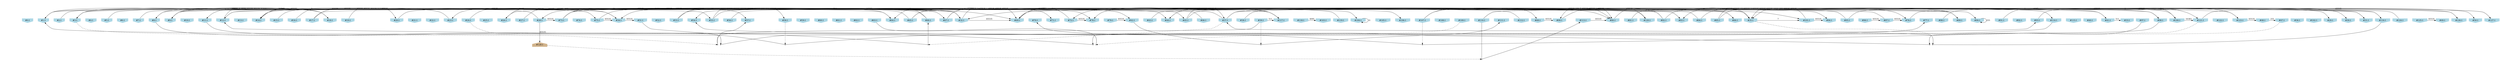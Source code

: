 digraph G {
node[shape = circle]
rankInputs [style = invisible]
rankOutputs [style = invisible]
rankInputs -> rankOutputs [color=invis]
0 [label="#0:1", style = filled, shape = invhouse, color=lightblue]
1 [label="#1:1", style = filled, shape = invhouse, color=lightblue]
2 [label="#2:1", style = filled, shape = invhouse, color=lightblue]
3 [label="#3:1", style = filled, shape = invhouse, color=lightblue]
4 [label="#4:1", style = filled, shape = invhouse, color=lightblue]
5 [label="#5:1", style = filled, shape = invhouse, color=lightblue]
6 [label="#6:1", style = filled, shape = invhouse, color=lightblue]
7 [label="#7:1", style = filled, shape = invhouse, color=lightblue]
8 [label="#8:1", style = filled, shape = invhouse, color=lightblue]
9 [label="#9:1", style = filled, shape = invhouse, color=lightblue]
10 [label="#10:1", style = filled, shape = invhouse, color=lightblue]
11 [label="#11:1", style = filled, shape = invhouse, color=lightblue]
12 [label="#12:1", style = filled, shape = invhouse, color=lightblue]
13 [label="#13:1", style = filled, shape = invhouse, color=lightblue]
14 [label="#14:1", style = filled, shape = invhouse, color=lightblue]
15 [label="#15:1", style = filled, shape = invhouse, color=lightblue]
16 [label="#16:1", style = filled, shape = invhouse, color=lightblue]
17 [label="#17:1", style = filled, shape = invhouse, color=lightblue]
18 [label="#18:1", style = filled, shape = invhouse, color=lightblue]
19 [label="#19:1", style = filled, shape = invhouse, color=lightblue]
20 [label="#20:1", style = filled, shape = invhouse, color=lightblue]
21 [label="#21:1", style = filled, shape = invhouse, color=lightblue]
22 [label="#22:1", style = filled, shape = invhouse, color=lightblue]
23 [label="#23:1", style = filled, shape = invhouse, color=lightblue]
24 [label="#24:1", style = filled, shape = invhouse, color=lightblue]
25 [label="#25:1", style = filled, shape = invhouse, color=lightblue]
26 [label="#26:1", style = filled, shape = invhouse, color=lightblue]
27 [label="#27:1", style = filled, shape = invhouse, color=lightblue]
28 [label="#28:1", style = filled, shape = invhouse, color=lightblue]
29 [label="#29:1", style = filled, shape = invhouse, color=lightblue]
30 [label="#30:1", style = filled, shape = invhouse, color=lightblue]
31 [label="#31:1", style = filled, shape = invhouse, color=lightblue]
32 [label="#32:1", style = filled, shape = invhouse, color=lightblue]
33 [label="#33:1", style = filled, shape = invhouse, color=lightblue]
34 [label="#34:1", style = filled, shape = invhouse, color=lightblue]
35 [label="#35:1", style = filled, shape = invhouse, color=lightblue]
36 [label="#36:1", style = filled, shape = invhouse, color=lightblue]
37 [label="#37:1", style = filled, shape = invhouse, color=lightblue]
38 [label="#38:1", style = filled, shape = invhouse, color=lightblue]
39 [label="#39:1", style = filled, shape = invhouse, color=lightblue]
40 [label="#40:1", style = filled, shape = invhouse, color=lightblue]
41 [label="#41:1", style = filled, shape = invhouse, color=lightblue]
42 [label="#42:1", style = filled, shape = invhouse, color=lightblue]
43 [label="#43:1", style = filled, shape = invhouse, color=lightblue]
44 [label="#44:1", style = filled, shape = invhouse, color=lightblue]
45 [label="#45:1", style = filled, shape = invhouse, color=lightblue]
46 [label="#46:1", style = filled, shape = invhouse, color=lightblue]
47 [label="#47:1", style = filled, shape = invhouse, color=lightblue]
48 [label="#48:1", style = filled, shape = invhouse, color=lightblue]
49 [label="#49:1", style = filled, shape = invhouse, color=lightblue]
50 [label="#50:1", style = filled, shape = invhouse, color=lightblue]
51 [label="#51:1", style = filled, shape = invhouse, color=lightblue]
52 [label="#52:1", style = filled, shape = invhouse, color=lightblue]
53 [label="#53:1", style = filled, shape = invhouse, color=lightblue]
54 [label="#54:1", style = filled, shape = invhouse, color=lightblue]
55 [label="#55:1", style = filled, shape = invhouse, color=lightblue]
56 [label="#56:1", style = filled, shape = invhouse, color=lightblue]
57 [label="#57:1", style = filled, shape = invhouse, color=lightblue]
58 [label="#58:1", style = filled, shape = invhouse, color=lightblue]
59 [label="#59:1", style = filled, shape = invhouse, color=lightblue]
60 [label="#60:1", style = filled, shape = invhouse, color=lightblue]
61 [label="#61:1", style = filled, shape = invhouse, color=lightblue]
62 [label="#62:1", style = filled, shape = invhouse, color=lightblue]
63 [label="#63:1", style = filled, shape = invhouse, color=lightblue]
64 [label="#64:1", style = filled, shape = invhouse, color=lightblue]
65 [label="#65:1", style = filled, shape = invhouse, color=lightblue]
66 [label="#66:1", style = filled, shape = invhouse, color=lightblue]
67 [label="#67:1", style = filled, shape = invhouse, color=lightblue]
68 [label="#68:1", style = filled, shape = invhouse, color=lightblue]
69 [label="#69:1", style = filled, shape = invhouse, color=lightblue]
70 [label="#70:1", style = filled, shape = invhouse, color=lightblue]
71 [label="#71:1", style = filled, shape = invhouse, color=lightblue]
72 [label="#72:1", style = filled, shape = invhouse, color=lightblue]
73 [label="#73:1", style = filled, shape = invhouse, color=lightblue]
74 [label="#74:1", style = filled, shape = invhouse, color=lightblue]
75 [label="#75:1", style = filled, shape = invhouse, color=lightblue]
76 [label="#76:1", style = filled, shape = invhouse, color=lightblue]
77 [label="#77:1", style = filled, shape = invhouse, color=lightblue]
78 [label="#78:1", style = filled, shape = invhouse, color=lightblue]
79 [label="#79:1", style = filled, shape = invhouse, color=lightblue]
80 [label="#80:1", style = filled, shape = invhouse, color=lightblue]
81 [label="#81:1", style = filled, shape = invhouse, color=lightblue]
82 [label="#82:1", style = filled, shape = invhouse, color=lightblue]
83 [label="#83:1", style = filled, shape = invhouse, color=lightblue]
84 [label="#84:1", style = filled, shape = invhouse, color=lightblue]
85 [label="#85:1", style = filled, shape = invhouse, color=lightblue]
86 [label="#86:1", style = filled, shape = invhouse, color=lightblue]
87 [label="#87:1", style = filled, shape = invhouse, color=lightblue]
88 [label="#88:1", style = filled, shape = invhouse, color=lightblue]
89 [label="#89:1", style = filled, shape = invhouse, color=lightblue]
90 [label="#90:1", style = filled, shape = invhouse, color=lightblue]
91 [label="#91:1", style = filled, shape = invhouse, color=lightblue]
92 [label="#92:1", style = filled, shape = invhouse, color=lightblue]
93 [label="#93:1", style = filled, shape = invhouse, color=lightblue]
94 [label="#94:1", style = filled, shape = invhouse, color=lightblue]
95 [label="#95:1", style = filled, shape = invhouse, color=lightblue]
96 [label="#96:1", style = filled, shape = invhouse, color=lightblue]
97 [label="#97:1", style = filled, shape = invhouse, color=lightblue]
98 [label="#98:1", style = filled, shape = invhouse, color=lightblue]
99 [label="#99:1", style = filled, shape = invhouse, color=lightblue]
100 [label="#100:1", style = filled, shape = invhouse, color=lightblue]
101 [label="#101:1", style = filled, shape = invhouse, color=lightblue]
102 [label="#102:1", style = filled, shape = invhouse, color=lightblue]
103 [label="#103:1", style = filled, shape = invhouse, color=lightblue]
104 [label="#104:1", style = filled, shape = invhouse, color=lightblue]
105 [label="#105:1", style = filled, shape = invhouse, color=lightblue]
106 [label="#106:1", style = filled, shape = invhouse, color=lightblue]
107 [label="#107:1", style = filled, shape = invhouse, color=lightblue]
108 [label="#108:1", style = filled, shape = invhouse, color=lightblue]
109 [label="#109:1", style = filled, shape = invhouse, color=lightblue]
110 [label="#110:1", style = filled, shape = invhouse, color=lightblue]
111 [label="#111:1", style = filled, shape = invhouse, color=lightblue]
112 [label="#112:1", style = filled, shape = invhouse, color=lightblue]
113 [label="#113:1", style = filled, shape = invhouse, color=lightblue]
114 [label="#114:1", style = filled, shape = invhouse, color=lightblue]
115 [label="#115:1", style = filled, shape = invhouse, color=lightblue]
116 [label="#116:1", style = filled, shape = invhouse, color=lightblue]
117 [label="#117:1", style = filled, shape = invhouse, color=lightblue]
118 [label="#118:1", style = filled, shape = invhouse, color=lightblue]
119 [label="#119:1", style = filled, shape = invhouse, color=lightblue]
120 [label="#120:1", style = filled, shape = invhouse, color=lightblue]
121 [label="#121:1", style = filled, shape = invhouse, color=lightblue]
122 [label="#122:1", style = filled, shape = invhouse, color=lightblue]
123 [label="#123:1", style = filled, shape = invhouse, color=lightblue]
124 [label="#124:1", style = filled, shape = invhouse, color=lightblue]
125 [label="#125:1", style = filled, shape = invhouse, color=lightblue]
126 [label="#126:1", style = filled, shape = invhouse, color=lightblue]
127 [label="#127:1", style = filled, shape = invhouse, color=lightblue]
128 [label="#128:1", style = filled, shape = house, color=tan]
28 -> 128 [label = "65535"]
84 -> 28 [label = "65535"]
53 -> 83 [label = "65535"]
1 -> 94 [label = "65535"]
9 -> 18 [label = "65535"]
130 [shape = point]
58 -> 130 [style = dashed]
114 -> 130 [dir = none]
130 -> 1
89 -> 83 [label = "65535"]
66 -> 23 [label = "65535"]
80 -> 120 [label = "65535"]
12 -> 55 [label = "65535"]
37 -> 80 [label = "65535"]
27 -> 106 [label = "65535"]
131 [shape = point]
39 -> 131 [style = dashed]
42 -> 131 [dir = none]
131 -> 77
69 -> 98 [label = "65535"]
73 -> 104 [label = "65535"]
99 -> 80 [label = "65535"]
20 -> 57 [label = "65535"]
34 -> 51 [label = "65535"]
123 -> 48 [label = "65535"]
12 -> 86 [label = "16383"]
73 -> 83 [label = "65535"]
107 -> 68 [label = "65535"]
85 -> 35 [label = "65535"]
101 -> 12 [label = "65535"]
113 -> 80 [label = "65535"]
68 -> 99 [label = "65535"]
53 -> 67 [label = "65535"]
17 -> 75 [label = "65535"]
19 -> 34 [label = "65535"]
125 -> 49 [label = "65535"]
132 [shape = point]
3 -> 132 [style = dashed]
39 -> 132 [dir = none]
132 -> 57
32 -> 69 [label = "65535"]
56 -> 90 [label = "65535"]
37 -> 126 [label = "1023"]
124 -> 35 [label = "65535"]
82 -> 99 [label = "65535"]
41 -> 33 [label = "511"]
93 -> 98 [label = "65535"]
67 -> 89 [label = "65535"]
90 -> 90 [label = "255"]
18 -> 3 [label = "65535"]
26 -> 58 [label = "65535"]
107 -> 80 [label = "16383"]
120 -> 78 [label = "65535"]
24 -> 44 [label = "65535"]
116 -> 54 [label = "65535"]
67 -> 71 [label = "511"]
133 [shape = point]
24 -> 133 [style = dashed]
51 -> 133 [dir = none]
133 -> 93
82 -> 14 [label = "65535"]
72 -> 78 [label = "65535"]
87 -> 9 [label = "8191"]
100 -> 121 [label = "16383"]
65 -> 69 [label = "65535"]
121 -> 50 [label = "65535"]
82 -> 41 [label = "65535"]
84 -> 114 [label = "65535"]
118 -> 103 [label = "4095"]
46 -> 34 [label = "65535"]
134 [shape = point]
35 -> 134 [style = dashed]
116 -> 134 [dir = none]
134 -> 37
45 -> 41 [label = "255"]
34 -> 14 [label = "32767"]
65 -> 26 [label = "2047"]
110 -> 121 [label = "1023"]
55 -> 86 [label = "511"]
3 -> 117 [label = "255"]
79 -> 42 [label = "65535"]
87 -> 76 [label = "65535"]
110 -> 100 [label = "511"]
15 -> 32 [label = "65535"]
95 -> 100 [label = "4095"]
96 -> 87 [label = "65535"]
117 -> 44 [label = "65535"]
48 -> 47 [label = "255"]
8 -> 101 [label = "255"]
32 -> 42 [label = "127"]
39 -> 117 [label = "511"]
75 -> 34 [label = "65535"]
89 -> 72 [label = "127"]
23 -> 9 [label = "4095"]
32 -> 8 [label = "65535"]
43 -> 127 [label = "255"]
1 -> 45 [label = "127"]
135 [shape = point]
47 -> 135 [style = dashed]
63 -> 135 [dir = none]
135 -> 12
55 -> 32 [label = "1023"]
72 -> 69 [label = "511"]
35 -> 101 [label = "7"]
104 -> 104 [label = "31"]
17 -> 31 [label = "511"]
7 -> 20 [label = "65535"]
136 [shape = point]
109 -> 136 [style = dashed]
8 -> 136 [dir = none]
136 -> 111
101 -> 94 [label = "65535"]
5 -> 69 [label = "1"]
137 [shape = point]
121 -> 137 [style = dashed]
97 -> 137 [dir = none]
137 -> 54
112 -> 9 [label = "65535"]
32 -> 14 [label = "65535"]
75 -> 64 [label = "31"]
138 [shape = point]
107 -> 138 [style = dashed]
98 -> 138 [dir = none]
138 -> 70
31 -> 35 [label = "65535"]
18 -> 11 [label = "3"]
119 -> 69 [label = "65535"]
73 -> 78 [label = "31"]
66 -> 64 [label = "1"]
85 -> 116 [label = "15"]
38 -> 123 [label = "7"]
81 -> 127 [label = "3"]
44 -> 37 [label = "7"]
2 -> 35 [label = "1"]
28 -> 73 [label = "65535"]
65 -> 76 [label = "65535"]
139 [shape = point]
128 -> 139 [style = dashed]
110 -> 139 [dir = none]
139 -> 113
37 -> 3 [label = "65535"]
45 -> 117 [label = "1"]
140 [shape = point]
37 -> 140 [style = dashed]
11 -> 140 [dir = none]
140 -> 66
16 -> 64 [label = "3"]
76 -> 30 [label = "65535"]
73 -> 126 [label = "1"]
91 -> 29 [label = "1"]
88 -> 123 [label = "3"]
95 -> 32 [label = "1"]
28 -> 1 [label = "1"]
{
	rank = same
	rankdir = TB
	rankInputs -> 0 -> 1 -> 2 -> 3 -> 4 -> 5 -> 6 -> 7 -> 8 -> 9 -> 10 -> 11 -> 12 -> 13 -> 14 -> 15 -> 16 -> 17 -> 18 -> 19 -> 20 -> 21 -> 22 -> 23 -> 24 -> 25 -> 26 -> 27 -> 28 -> 29 -> 30 -> 31 -> 32 -> 33 -> 34 -> 35 -> 36 -> 37 -> 38 -> 39 -> 40 -> 41 -> 42 -> 43 -> 44 -> 45 -> 46 -> 47 -> 48 -> 49 -> 50 -> 51 -> 52 -> 53 -> 54 -> 55 -> 56 -> 57 -> 58 -> 59 -> 60 -> 61 -> 62 -> 63 -> 64 -> 65 -> 66 -> 67 -> 68 -> 69 -> 70 -> 71 -> 72 -> 73 -> 74 -> 75 -> 76 -> 77 -> 78 -> 79 -> 80 -> 81 -> 82 -> 83 -> 84 -> 85 -> 86 -> 87 -> 88 -> 89 -> 90 -> 91 -> 92 -> 93 -> 94 -> 95 -> 96 -> 97 -> 98 -> 99 -> 100 -> 101 -> 102 -> 103 -> 104 -> 105 -> 106 -> 107 -> 108 -> 109 -> 110 -> 111 -> 112 -> 113 -> 114 -> 115 -> 116 -> 117 -> 118 -> 119 -> 120 -> 121 -> 122 -> 123 -> 124 -> 125 -> 126 -> 127 [style = invis]
}
{
	rank = same
	rankdir = TB
	rankOutputs -> 128 [style = invis]
}
}
